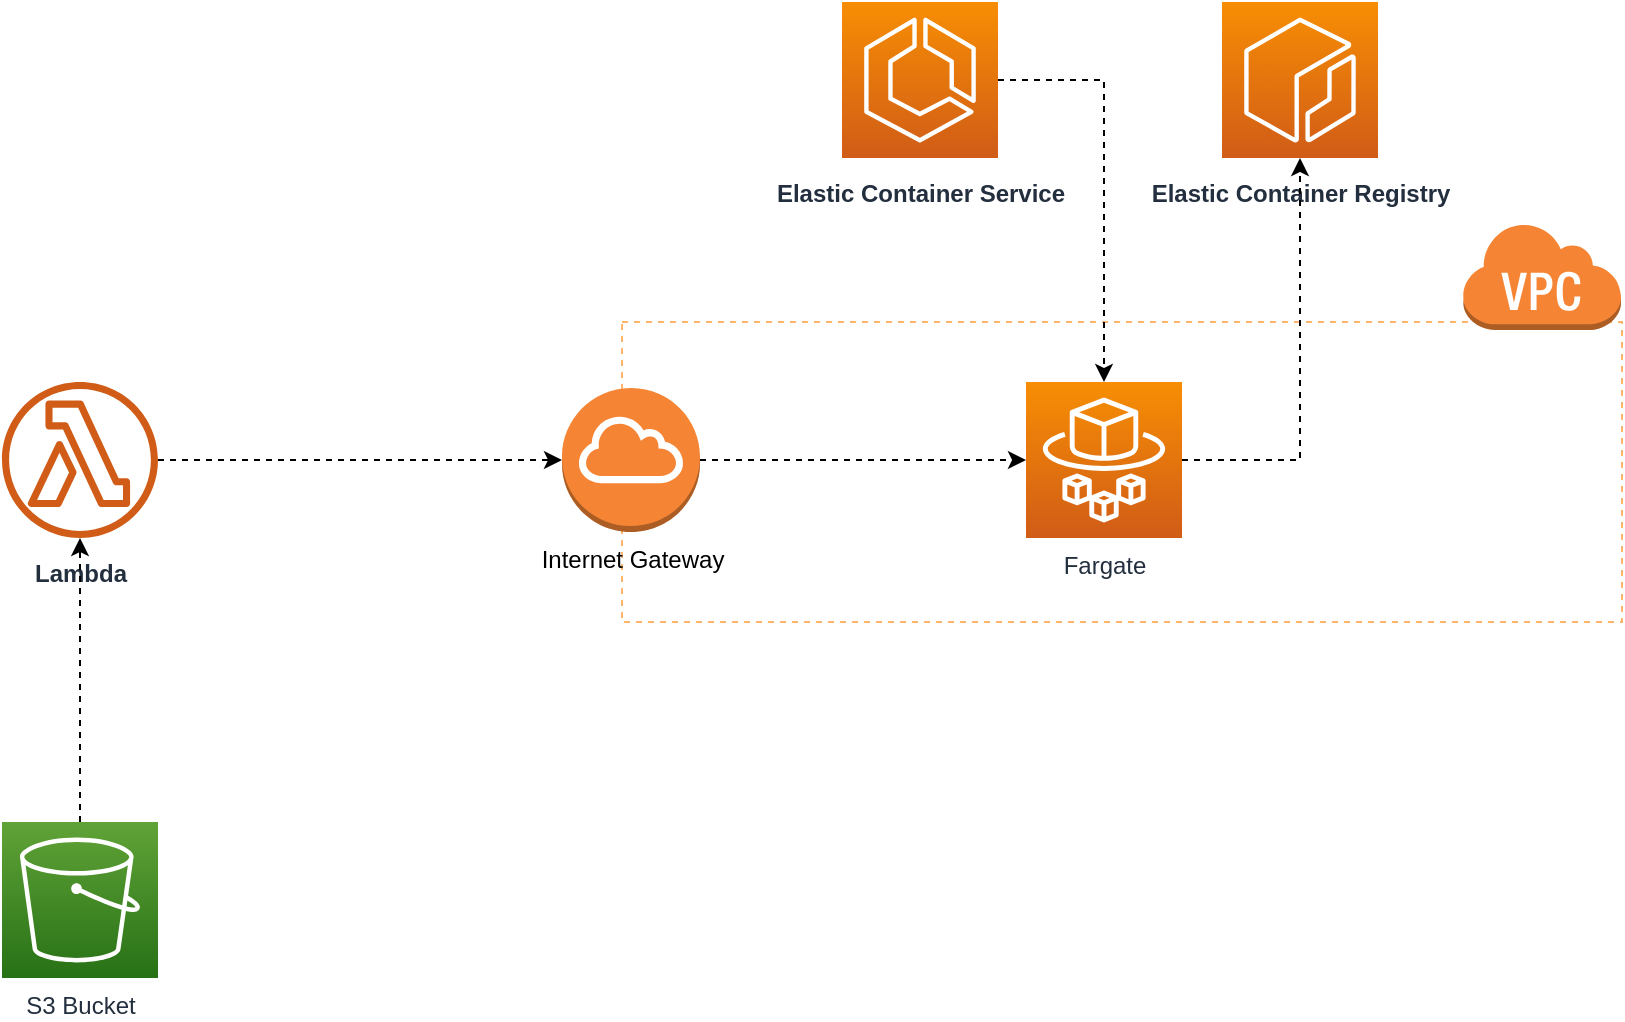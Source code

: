 <mxfile version="12.9.5" type="device"><diagram id="JfWThu3Ty1A6PQPL4E6H" name="Page-1"><mxGraphModel dx="1253" dy="917" grid="1" gridSize="10" guides="1" tooltips="1" connect="1" arrows="1" fold="1" page="1" pageScale="1" pageWidth="1169" pageHeight="827" math="0" shadow="0"><root><mxCell id="0"/><mxCell id="1" parent="0"/><mxCell id="AB7AyNVfEhI7rZikmVjf-9" value="" style="dashed=1;verticalAlign=top;fontStyle=0;fillColor=none;strokeColor=#FFB570;" parent="1" vertex="1"><mxGeometry x="460" y="370" width="500" height="150" as="geometry"/></mxCell><mxCell id="AB7AyNVfEhI7rZikmVjf-15" style="edgeStyle=orthogonalEdgeStyle;rounded=0;orthogonalLoop=1;jettySize=auto;html=1;dashed=1;" parent="1" source="AB7AyNVfEhI7rZikmVjf-2" target="AB7AyNVfEhI7rZikmVjf-4" edge="1"><mxGeometry relative="1" as="geometry"/></mxCell><mxCell id="AB7AyNVfEhI7rZikmVjf-2" value="&lt;span style=&quot;background-color: rgb(255 , 255 , 255)&quot;&gt;&lt;b&gt;Elastic Container Service&lt;/b&gt;&lt;/span&gt;" style="outlineConnect=0;fontColor=#232F3E;gradientColor=#F78E04;gradientDirection=north;fillColor=#D05C17;strokeColor=#ffffff;dashed=0;verticalLabelPosition=bottom;verticalAlign=top;align=center;html=1;fontSize=12;fontStyle=0;aspect=fixed;shape=mxgraph.aws4.resourceIcon;resIcon=mxgraph.aws4.ecs;spacingTop=4;" parent="1" vertex="1"><mxGeometry x="570" y="210" width="78" height="78" as="geometry"/></mxCell><mxCell id="AB7AyNVfEhI7rZikmVjf-3" value="&lt;span style=&quot;background-color: rgb(255 , 255 , 255)&quot;&gt;&lt;b&gt;Elastic Container Registry&lt;/b&gt;&lt;/span&gt;" style="outlineConnect=0;fontColor=#232F3E;gradientColor=#F78E04;gradientDirection=north;fillColor=#D05C17;strokeColor=#ffffff;dashed=0;verticalLabelPosition=bottom;verticalAlign=top;align=center;html=1;fontSize=12;fontStyle=0;aspect=fixed;shape=mxgraph.aws4.resourceIcon;resIcon=mxgraph.aws4.ecr;spacingTop=4;" parent="1" vertex="1"><mxGeometry x="760" y="210" width="78" height="78" as="geometry"/></mxCell><mxCell id="AB7AyNVfEhI7rZikmVjf-18" style="edgeStyle=orthogonalEdgeStyle;rounded=0;orthogonalLoop=1;jettySize=auto;html=1;dashed=1;" parent="1" source="AB7AyNVfEhI7rZikmVjf-4" target="AB7AyNVfEhI7rZikmVjf-3" edge="1"><mxGeometry relative="1" as="geometry"/></mxCell><mxCell id="AB7AyNVfEhI7rZikmVjf-4" value="Fargate" style="outlineConnect=0;fontColor=#232F3E;gradientColor=#F78E04;gradientDirection=north;fillColor=#D05C17;strokeColor=#ffffff;dashed=0;verticalLabelPosition=bottom;verticalAlign=top;align=center;html=1;fontSize=12;fontStyle=0;aspect=fixed;shape=mxgraph.aws4.resourceIcon;resIcon=mxgraph.aws4.fargate;" parent="1" vertex="1"><mxGeometry x="662" y="400" width="78" height="78" as="geometry"/></mxCell><mxCell id="AB7AyNVfEhI7rZikmVjf-11" style="edgeStyle=orthogonalEdgeStyle;rounded=0;orthogonalLoop=1;jettySize=auto;html=1;entryX=0;entryY=0.5;entryDx=0;entryDy=0;entryPerimeter=0;dashed=1;" parent="1" source="AB7AyNVfEhI7rZikmVjf-5" target="AB7AyNVfEhI7rZikmVjf-8" edge="1"><mxGeometry relative="1" as="geometry"/></mxCell><mxCell id="AB7AyNVfEhI7rZikmVjf-5" value="Lambda" style="outlineConnect=0;fontColor=#232F3E;gradientColor=none;fillColor=#D05C17;strokeColor=none;dashed=0;verticalLabelPosition=bottom;verticalAlign=top;align=center;html=1;fontSize=12;fontStyle=1;aspect=fixed;pointerEvents=1;shape=mxgraph.aws4.lambda_function;labelBackgroundColor=#FFFFFF;spacingTop=4;" parent="1" vertex="1"><mxGeometry x="150" y="400" width="78" height="78" as="geometry"/></mxCell><mxCell id="AB7AyNVfEhI7rZikmVjf-10" style="edgeStyle=orthogonalEdgeStyle;rounded=0;orthogonalLoop=1;jettySize=auto;html=1;dashed=1;" parent="1" source="AB7AyNVfEhI7rZikmVjf-6" target="AB7AyNVfEhI7rZikmVjf-5" edge="1"><mxGeometry relative="1" as="geometry"/></mxCell><mxCell id="AB7AyNVfEhI7rZikmVjf-6" value="S3 Bucket" style="outlineConnect=0;fontColor=#232F3E;gradientColor=#60A337;gradientDirection=north;fillColor=#277116;strokeColor=#ffffff;dashed=0;verticalLabelPosition=bottom;verticalAlign=top;align=center;html=1;fontSize=12;fontStyle=0;aspect=fixed;shape=mxgraph.aws4.resourceIcon;resIcon=mxgraph.aws4.s3;" parent="1" vertex="1"><mxGeometry x="150" y="620" width="78" height="78" as="geometry"/></mxCell><mxCell id="AB7AyNVfEhI7rZikmVjf-7" value="" style="outlineConnect=0;dashed=0;verticalLabelPosition=bottom;verticalAlign=top;align=center;html=1;shape=mxgraph.aws3.virtual_private_cloud;fillColor=#F58534;gradientColor=none;" parent="1" vertex="1"><mxGeometry x="880" y="320" width="79.5" height="54" as="geometry"/></mxCell><mxCell id="AB7AyNVfEhI7rZikmVjf-14" style="edgeStyle=orthogonalEdgeStyle;rounded=0;orthogonalLoop=1;jettySize=auto;html=1;exitX=1;exitY=0.5;exitDx=0;exitDy=0;exitPerimeter=0;dashed=1;" parent="1" source="AB7AyNVfEhI7rZikmVjf-8" target="AB7AyNVfEhI7rZikmVjf-4" edge="1"><mxGeometry relative="1" as="geometry"/></mxCell><mxCell id="AB7AyNVfEhI7rZikmVjf-8" value="Internet Gateway" style="outlineConnect=0;dashed=0;verticalLabelPosition=bottom;verticalAlign=top;align=center;html=1;shape=mxgraph.aws3.internet_gateway;fillColor=#F58534;gradientColor=none;" parent="1" vertex="1"><mxGeometry x="430" y="403" width="69" height="72" as="geometry"/></mxCell></root></mxGraphModel></diagram></mxfile>
